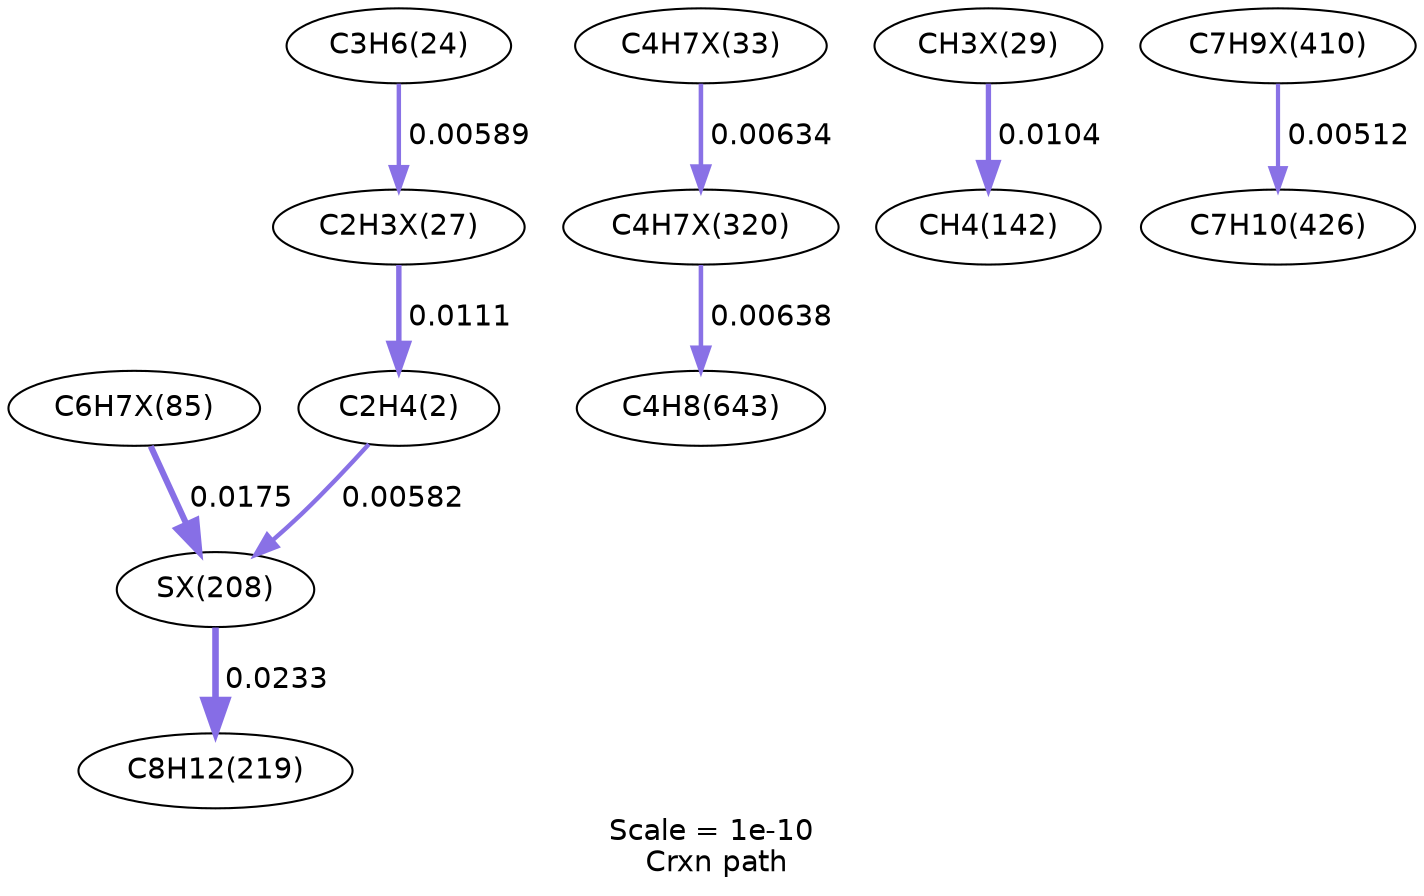digraph reaction_paths {
center=1;
s34 -> s5[fontname="Helvetica", style="setlinewidth(2.6)", arrowsize=1.3, color="0.7, 0.511, 0.9"
, label=" 0.0111"];
s5 -> s52[fontname="Helvetica", style="setlinewidth(2.11)", arrowsize=1.06, color="0.7, 0.506, 0.9"
, label=" 0.00582"];
s10 -> s34[fontname="Helvetica", style="setlinewidth(2.12)", arrowsize=1.06, color="0.7, 0.506, 0.9"
, label=" 0.00589"];
s46 -> s52[fontname="Helvetica", style="setlinewidth(2.94)", arrowsize=1.47, color="0.7, 0.517, 0.9"
, label=" 0.0175"];
s40 -> s56[fontname="Helvetica", style="setlinewidth(2.18)", arrowsize=1.09, color="0.7, 0.506, 0.9"
, label=" 0.00634"];
s52 -> s16[fontname="Helvetica", style="setlinewidth(3.16)", arrowsize=1.58, color="0.7, 0.523, 0.9"
, label=" 0.0233"];
s36 -> s15[fontname="Helvetica", style="setlinewidth(2.55)", arrowsize=1.28, color="0.7, 0.51, 0.9"
, label=" 0.0104"];
s61 -> s22[fontname="Helvetica", style="setlinewidth(2.02)", arrowsize=1.01, color="0.7, 0.505, 0.9"
, label=" 0.00512"];
s56 -> s25[fontname="Helvetica", style="setlinewidth(2.18)", arrowsize=1.09, color="0.7, 0.506, 0.9"
, label=" 0.00638"];
s5 [ fontname="Helvetica", label="C2H4(2)"];
s10 [ fontname="Helvetica", label="C3H6(24)"];
s15 [ fontname="Helvetica", label="CH4(142)"];
s16 [ fontname="Helvetica", label="C8H12(219)"];
s22 [ fontname="Helvetica", label="C7H10(426)"];
s25 [ fontname="Helvetica", label="C4H8(643)"];
s34 [ fontname="Helvetica", label="C2H3X(27)"];
s36 [ fontname="Helvetica", label="CH3X(29)"];
s40 [ fontname="Helvetica", label="C4H7X(33)"];
s46 [ fontname="Helvetica", label="C6H7X(85)"];
s52 [ fontname="Helvetica", label="SX(208)"];
s56 [ fontname="Helvetica", label="C4H7X(320)"];
s61 [ fontname="Helvetica", label="C7H9X(410)"];
 label = "Scale = 1e-10\l Crxn path";
 fontname = "Helvetica";
}

